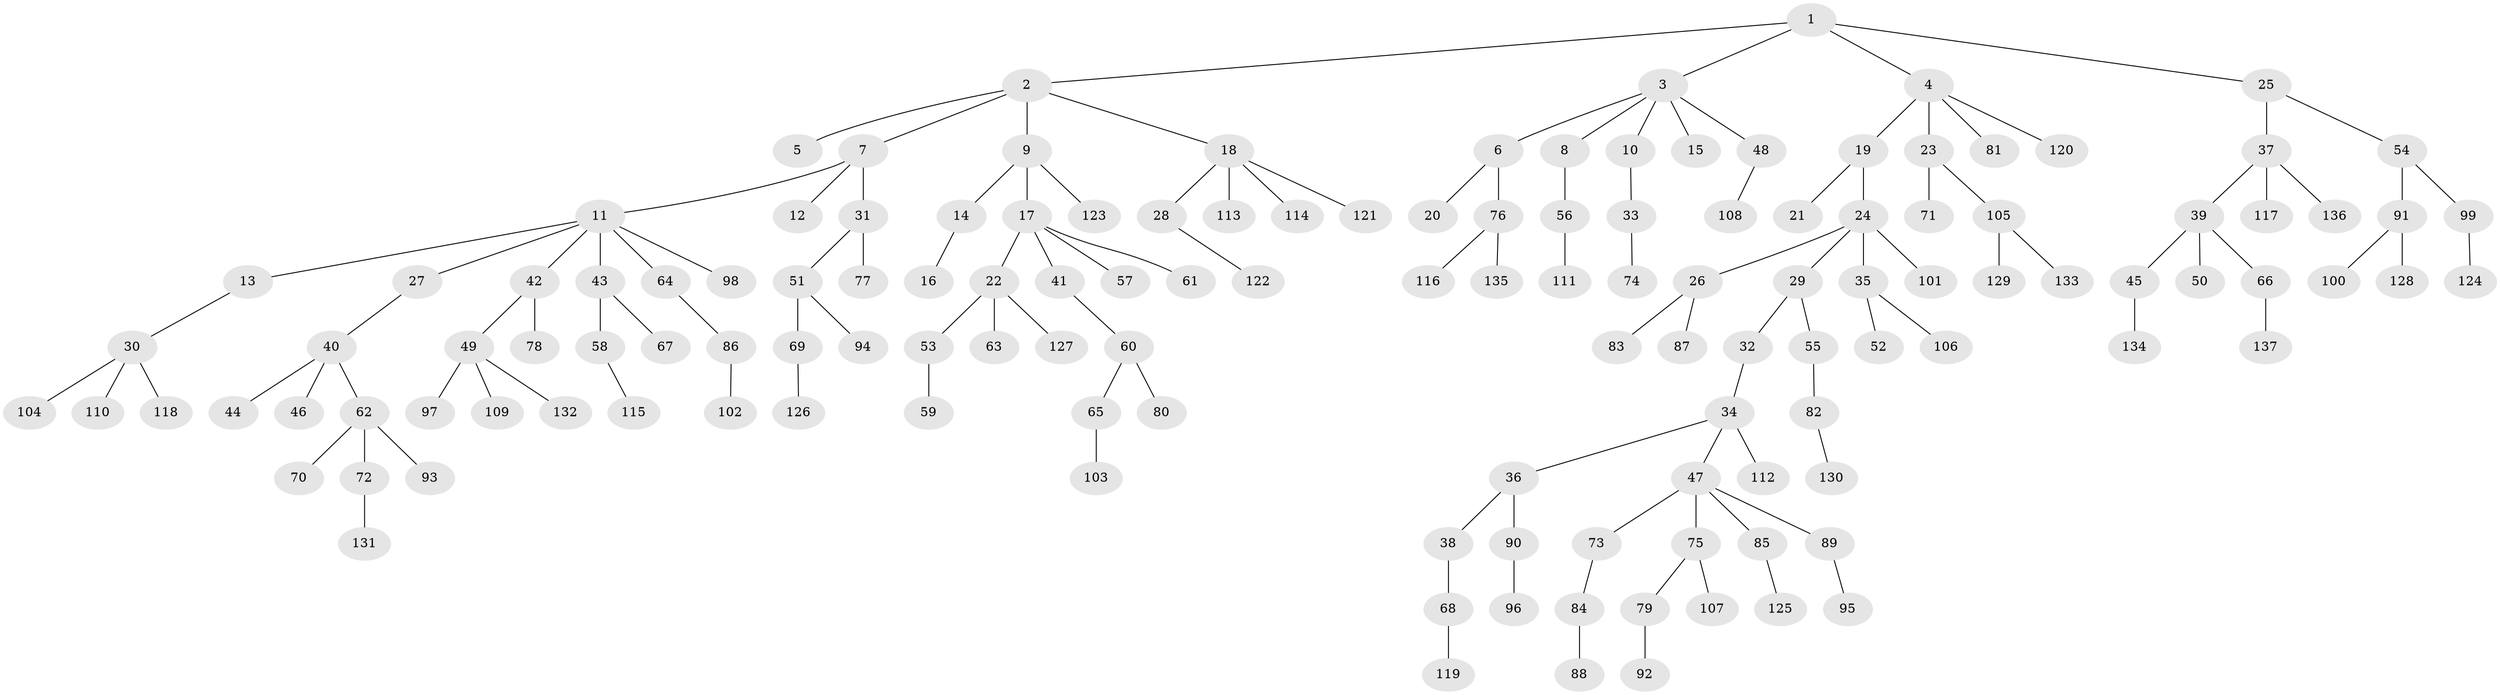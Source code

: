 // coarse degree distribution, {4: 0.08247422680412371, 5: 0.020618556701030927, 2: 0.28865979381443296, 3: 0.15463917525773196, 6: 0.010309278350515464, 1: 0.44329896907216493}
// Generated by graph-tools (version 1.1) at 2025/51/03/04/25 22:51:27]
// undirected, 137 vertices, 136 edges
graph export_dot {
  node [color=gray90,style=filled];
  1;
  2;
  3;
  4;
  5;
  6;
  7;
  8;
  9;
  10;
  11;
  12;
  13;
  14;
  15;
  16;
  17;
  18;
  19;
  20;
  21;
  22;
  23;
  24;
  25;
  26;
  27;
  28;
  29;
  30;
  31;
  32;
  33;
  34;
  35;
  36;
  37;
  38;
  39;
  40;
  41;
  42;
  43;
  44;
  45;
  46;
  47;
  48;
  49;
  50;
  51;
  52;
  53;
  54;
  55;
  56;
  57;
  58;
  59;
  60;
  61;
  62;
  63;
  64;
  65;
  66;
  67;
  68;
  69;
  70;
  71;
  72;
  73;
  74;
  75;
  76;
  77;
  78;
  79;
  80;
  81;
  82;
  83;
  84;
  85;
  86;
  87;
  88;
  89;
  90;
  91;
  92;
  93;
  94;
  95;
  96;
  97;
  98;
  99;
  100;
  101;
  102;
  103;
  104;
  105;
  106;
  107;
  108;
  109;
  110;
  111;
  112;
  113;
  114;
  115;
  116;
  117;
  118;
  119;
  120;
  121;
  122;
  123;
  124;
  125;
  126;
  127;
  128;
  129;
  130;
  131;
  132;
  133;
  134;
  135;
  136;
  137;
  1 -- 2;
  1 -- 3;
  1 -- 4;
  1 -- 25;
  2 -- 5;
  2 -- 7;
  2 -- 9;
  2 -- 18;
  3 -- 6;
  3 -- 8;
  3 -- 10;
  3 -- 15;
  3 -- 48;
  4 -- 19;
  4 -- 23;
  4 -- 81;
  4 -- 120;
  6 -- 20;
  6 -- 76;
  7 -- 11;
  7 -- 12;
  7 -- 31;
  8 -- 56;
  9 -- 14;
  9 -- 17;
  9 -- 123;
  10 -- 33;
  11 -- 13;
  11 -- 27;
  11 -- 42;
  11 -- 43;
  11 -- 64;
  11 -- 98;
  13 -- 30;
  14 -- 16;
  17 -- 22;
  17 -- 41;
  17 -- 57;
  17 -- 61;
  18 -- 28;
  18 -- 113;
  18 -- 114;
  18 -- 121;
  19 -- 21;
  19 -- 24;
  22 -- 53;
  22 -- 63;
  22 -- 127;
  23 -- 71;
  23 -- 105;
  24 -- 26;
  24 -- 29;
  24 -- 35;
  24 -- 101;
  25 -- 37;
  25 -- 54;
  26 -- 83;
  26 -- 87;
  27 -- 40;
  28 -- 122;
  29 -- 32;
  29 -- 55;
  30 -- 104;
  30 -- 110;
  30 -- 118;
  31 -- 51;
  31 -- 77;
  32 -- 34;
  33 -- 74;
  34 -- 36;
  34 -- 47;
  34 -- 112;
  35 -- 52;
  35 -- 106;
  36 -- 38;
  36 -- 90;
  37 -- 39;
  37 -- 117;
  37 -- 136;
  38 -- 68;
  39 -- 45;
  39 -- 50;
  39 -- 66;
  40 -- 44;
  40 -- 46;
  40 -- 62;
  41 -- 60;
  42 -- 49;
  42 -- 78;
  43 -- 58;
  43 -- 67;
  45 -- 134;
  47 -- 73;
  47 -- 75;
  47 -- 85;
  47 -- 89;
  48 -- 108;
  49 -- 97;
  49 -- 109;
  49 -- 132;
  51 -- 69;
  51 -- 94;
  53 -- 59;
  54 -- 91;
  54 -- 99;
  55 -- 82;
  56 -- 111;
  58 -- 115;
  60 -- 65;
  60 -- 80;
  62 -- 70;
  62 -- 72;
  62 -- 93;
  64 -- 86;
  65 -- 103;
  66 -- 137;
  68 -- 119;
  69 -- 126;
  72 -- 131;
  73 -- 84;
  75 -- 79;
  75 -- 107;
  76 -- 116;
  76 -- 135;
  79 -- 92;
  82 -- 130;
  84 -- 88;
  85 -- 125;
  86 -- 102;
  89 -- 95;
  90 -- 96;
  91 -- 100;
  91 -- 128;
  99 -- 124;
  105 -- 129;
  105 -- 133;
}
